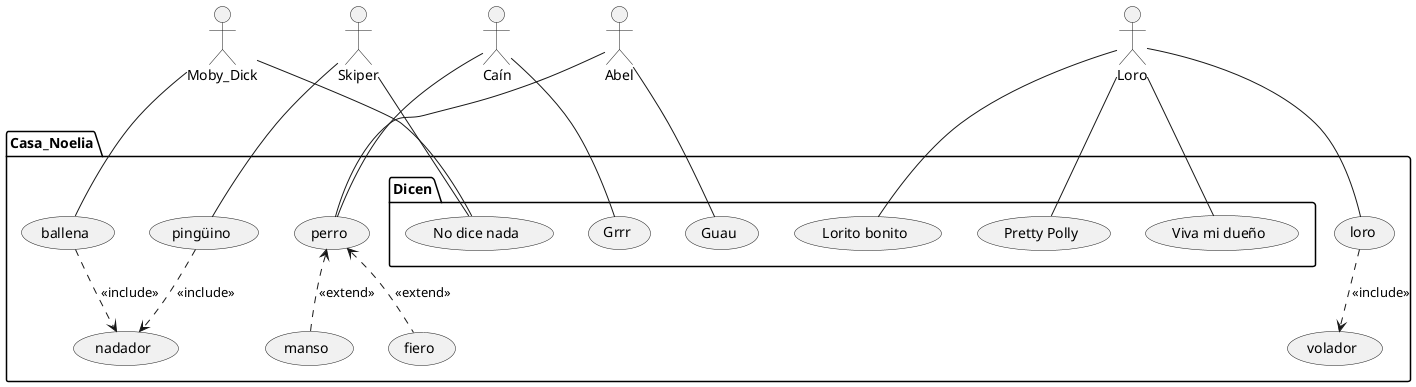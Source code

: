 @startuml

:Moby_Dick:
:Caín:
:Skiper:
:Abel:
:Loro:

package Casa_Noelia {

package Dicen{
(No dice nada)
(Grrr)
(Guau)
(Lorito bonito)
(Pretty Polly)
(Viva mi dueño)
}

Moby_Dick -- (ballena)
Caín -- (perro)
Skiper -- (pingüino)
Abel -- (perro)
Loro -- (loro)

    Moby_Dick -- (No dice nada)
    Caín -- (Grrr)
    Skiper -- (No dice nada)
    Abel -- (Guau)
    Loro -- (Lorito bonito)
    Loro -- (Pretty Polly)
    Loro -- (Viva mi dueño)

    (ballena) ..> (nadador): <<include>>
    (perro) <.. (fiero): <<extend>>
    (perro) <.. (manso): <<extend>>
    (pingüino) ..> (nadador): <<include>>
    (loro) ..> (volador): <<include>>
}






@enduml
